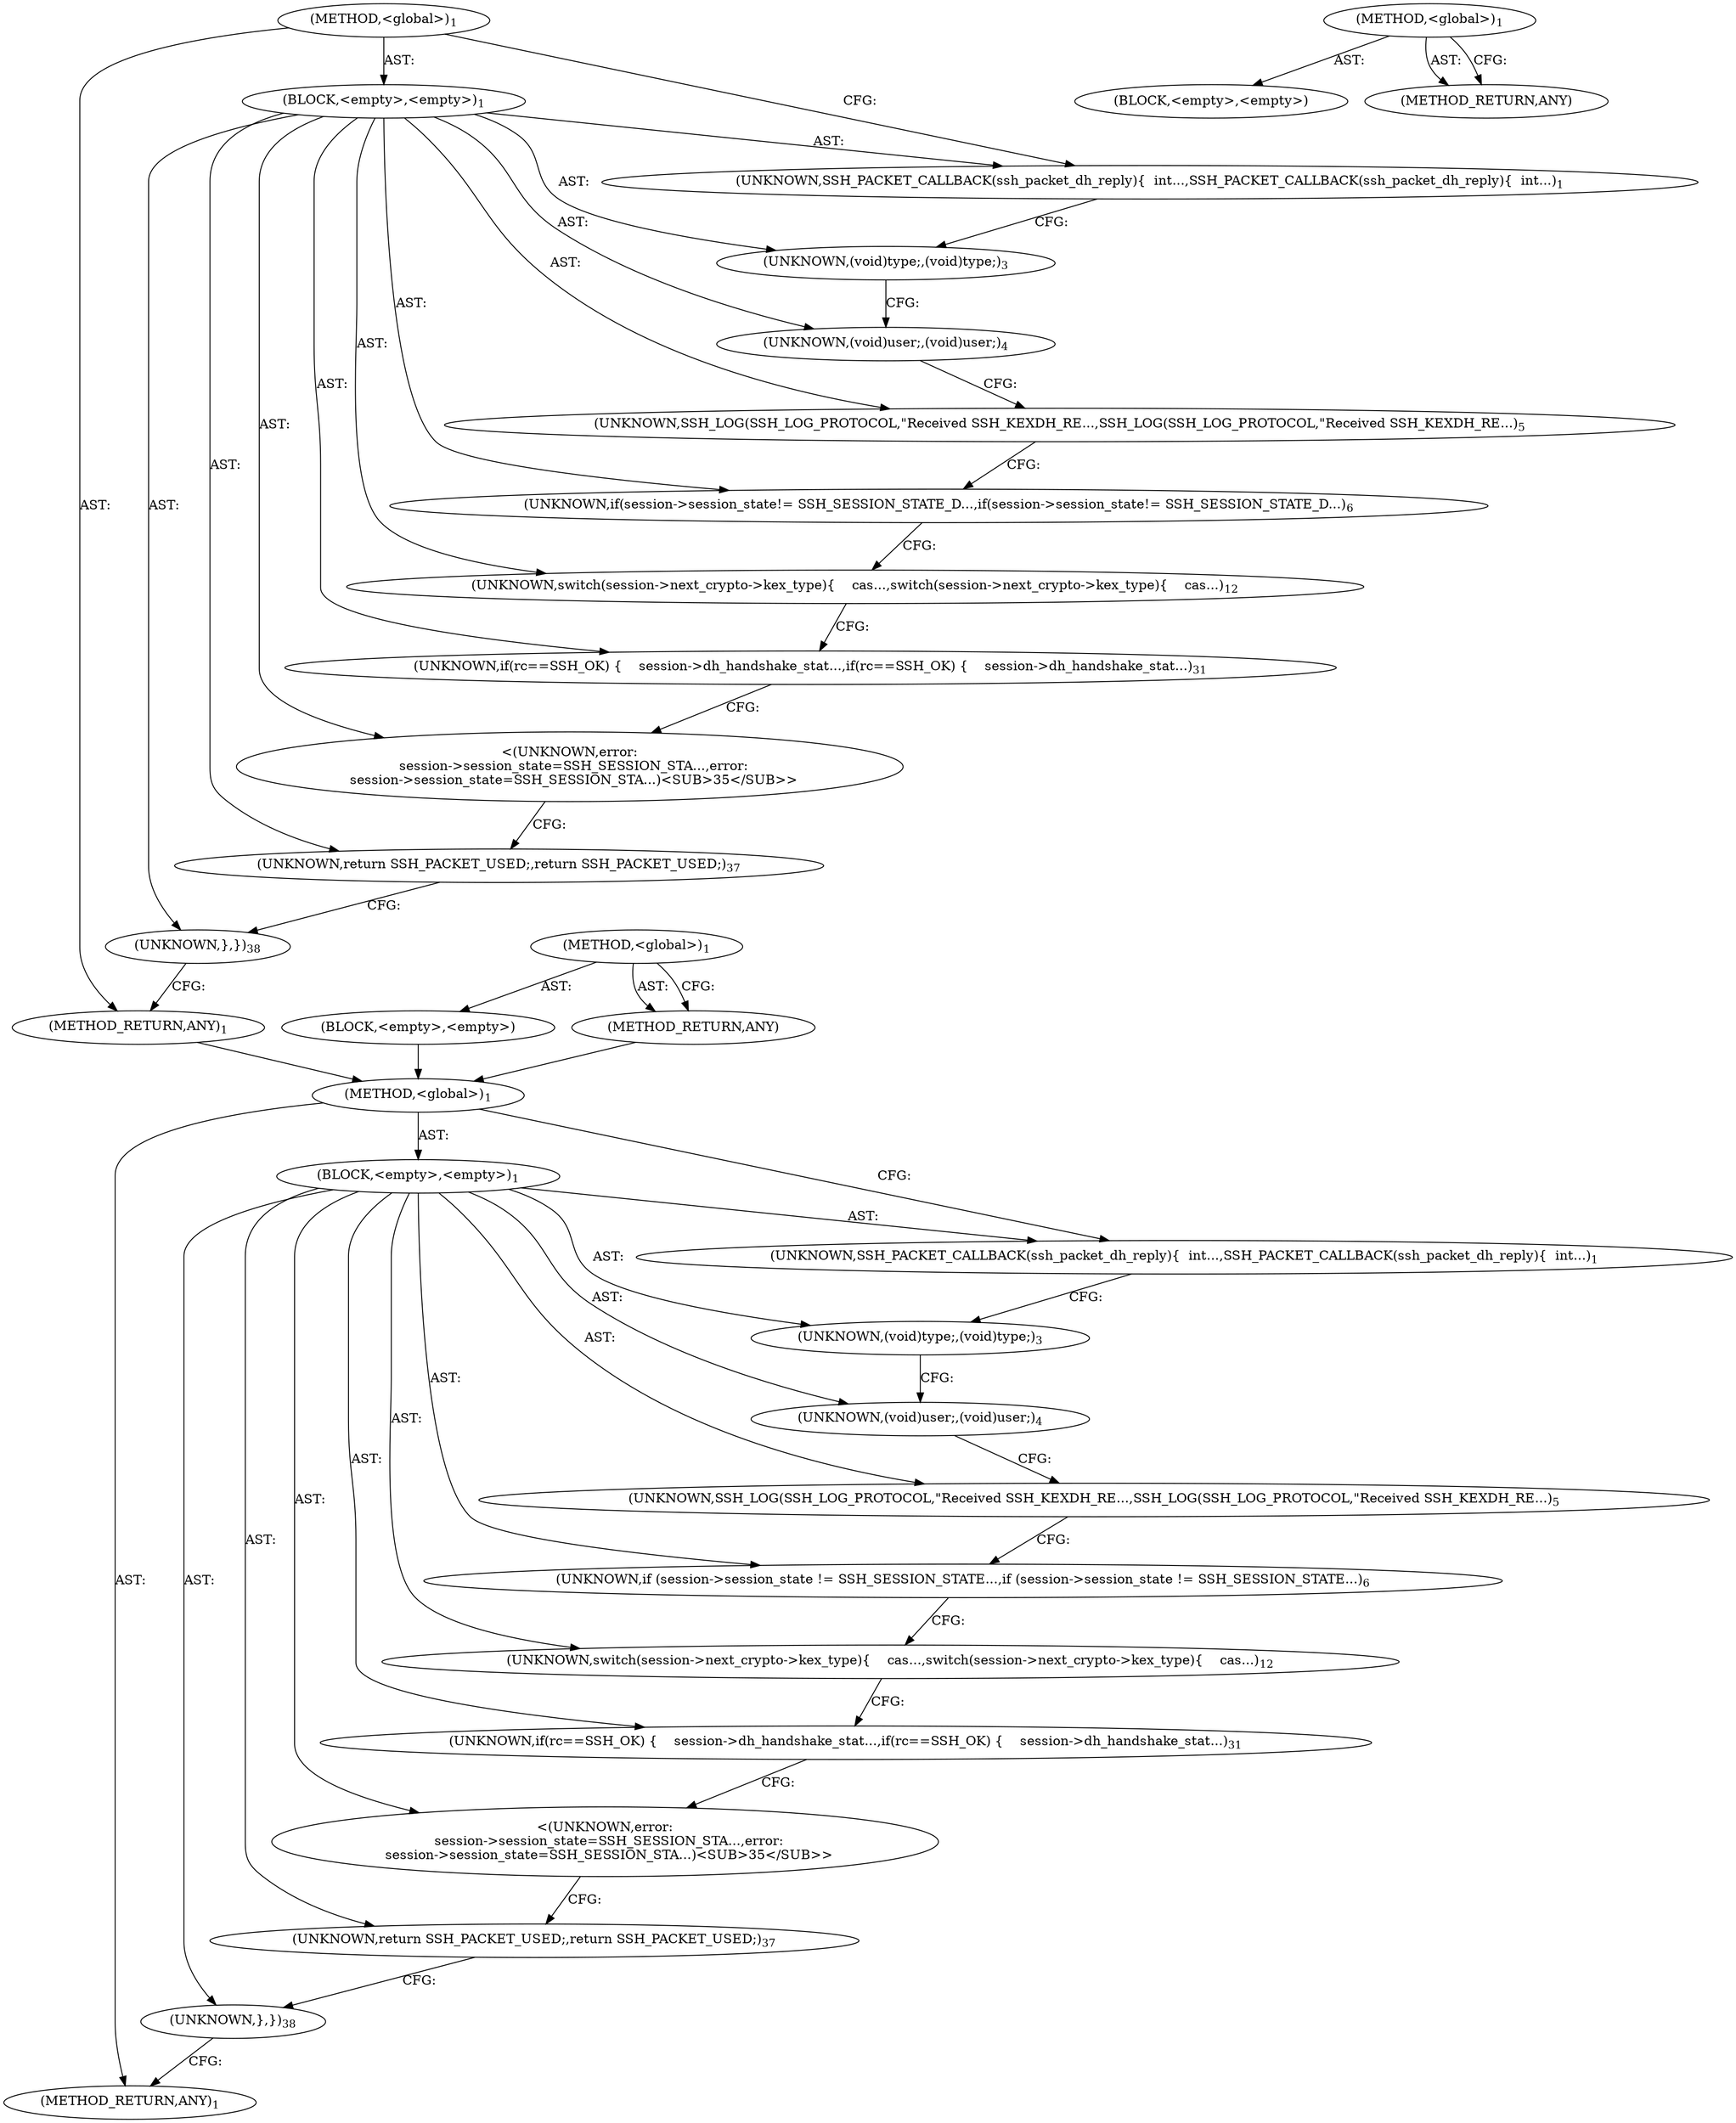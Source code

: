 digraph "&lt;global&gt;" {
vulnerable_6 [label=<(METHOD,&lt;global&gt;)<SUB>1</SUB>>];
vulnerable_7 [label=<(BLOCK,&lt;empty&gt;,&lt;empty&gt;)<SUB>1</SUB>>];
vulnerable_8 [label=<(UNKNOWN,SSH_PACKET_CALLBACK(ssh_packet_dh_reply){
  int...,SSH_PACKET_CALLBACK(ssh_packet_dh_reply){
  int...)<SUB>1</SUB>>];
vulnerable_9 [label=<(UNKNOWN,(void)type;,(void)type;)<SUB>3</SUB>>];
vulnerable_10 [label=<(UNKNOWN,(void)user;,(void)user;)<SUB>4</SUB>>];
vulnerable_11 [label=<(UNKNOWN,SSH_LOG(SSH_LOG_PROTOCOL,&quot;Received SSH_KEXDH_RE...,SSH_LOG(SSH_LOG_PROTOCOL,&quot;Received SSH_KEXDH_RE...)<SUB>5</SUB>>];
vulnerable_12 [label=<(UNKNOWN,if(session-&gt;session_state!= SSH_SESSION_STATE_D...,if(session-&gt;session_state!= SSH_SESSION_STATE_D...)<SUB>6</SUB>>];
vulnerable_13 [label=<(UNKNOWN,switch(session-&gt;next_crypto-&gt;kex_type){
    cas...,switch(session-&gt;next_crypto-&gt;kex_type){
    cas...)<SUB>12</SUB>>];
vulnerable_14 [label=<(UNKNOWN,if(rc==SSH_OK) {
    session-&gt;dh_handshake_stat...,if(rc==SSH_OK) {
    session-&gt;dh_handshake_stat...)<SUB>31</SUB>>];
vulnerable_15 [label="<(UNKNOWN,error:
  session-&gt;session_state=SSH_SESSION_STA...,error:
  session-&gt;session_state=SSH_SESSION_STA...)<SUB>35</SUB>>"];
vulnerable_16 [label=<(UNKNOWN,return SSH_PACKET_USED;,return SSH_PACKET_USED;)<SUB>37</SUB>>];
vulnerable_17 [label=<(UNKNOWN,},})<SUB>38</SUB>>];
vulnerable_18 [label=<(METHOD_RETURN,ANY)<SUB>1</SUB>>];
vulnerable_23 [label=<(METHOD,&lt;global&gt;)<SUB>1</SUB>>];
vulnerable_24 [label=<(BLOCK,&lt;empty&gt;,&lt;empty&gt;)>];
vulnerable_25 [label=<(METHOD_RETURN,ANY)>];
fixed_6 [label=<(METHOD,&lt;global&gt;)<SUB>1</SUB>>];
fixed_7 [label=<(BLOCK,&lt;empty&gt;,&lt;empty&gt;)<SUB>1</SUB>>];
fixed_8 [label=<(UNKNOWN,SSH_PACKET_CALLBACK(ssh_packet_dh_reply){
  int...,SSH_PACKET_CALLBACK(ssh_packet_dh_reply){
  int...)<SUB>1</SUB>>];
fixed_9 [label=<(UNKNOWN,(void)type;,(void)type;)<SUB>3</SUB>>];
fixed_10 [label=<(UNKNOWN,(void)user;,(void)user;)<SUB>4</SUB>>];
fixed_11 [label=<(UNKNOWN,SSH_LOG(SSH_LOG_PROTOCOL,&quot;Received SSH_KEXDH_RE...,SSH_LOG(SSH_LOG_PROTOCOL,&quot;Received SSH_KEXDH_RE...)<SUB>5</SUB>>];
fixed_12 [label=<(UNKNOWN,if (session-&gt;session_state != SSH_SESSION_STATE...,if (session-&gt;session_state != SSH_SESSION_STATE...)<SUB>6</SUB>>];
fixed_13 [label=<(UNKNOWN,switch(session-&gt;next_crypto-&gt;kex_type){
    cas...,switch(session-&gt;next_crypto-&gt;kex_type){
    cas...)<SUB>12</SUB>>];
fixed_14 [label=<(UNKNOWN,if(rc==SSH_OK) {
    session-&gt;dh_handshake_stat...,if(rc==SSH_OK) {
    session-&gt;dh_handshake_stat...)<SUB>31</SUB>>];
fixed_15 [label="<(UNKNOWN,error:
  session-&gt;session_state=SSH_SESSION_STA...,error:
  session-&gt;session_state=SSH_SESSION_STA...)<SUB>35</SUB>>"];
fixed_16 [label=<(UNKNOWN,return SSH_PACKET_USED;,return SSH_PACKET_USED;)<SUB>37</SUB>>];
fixed_17 [label=<(UNKNOWN,},})<SUB>38</SUB>>];
fixed_18 [label=<(METHOD_RETURN,ANY)<SUB>1</SUB>>];
fixed_23 [label=<(METHOD,&lt;global&gt;)<SUB>1</SUB>>];
fixed_24 [label=<(BLOCK,&lt;empty&gt;,&lt;empty&gt;)>];
fixed_25 [label=<(METHOD_RETURN,ANY)>];
vulnerable_6 -> vulnerable_7  [key=0, label="AST: "];
vulnerable_6 -> vulnerable_18  [key=0, label="AST: "];
vulnerable_6 -> vulnerable_8  [key=0, label="CFG: "];
vulnerable_7 -> vulnerable_8  [key=0, label="AST: "];
vulnerable_7 -> vulnerable_9  [key=0, label="AST: "];
vulnerable_7 -> vulnerable_10  [key=0, label="AST: "];
vulnerable_7 -> vulnerable_11  [key=0, label="AST: "];
vulnerable_7 -> vulnerable_12  [key=0, label="AST: "];
vulnerable_7 -> vulnerable_13  [key=0, label="AST: "];
vulnerable_7 -> vulnerable_14  [key=0, label="AST: "];
vulnerable_7 -> vulnerable_15  [key=0, label="AST: "];
vulnerable_7 -> vulnerable_16  [key=0, label="AST: "];
vulnerable_7 -> vulnerable_17  [key=0, label="AST: "];
vulnerable_8 -> vulnerable_9  [key=0, label="CFG: "];
vulnerable_9 -> vulnerable_10  [key=0, label="CFG: "];
vulnerable_10 -> vulnerable_11  [key=0, label="CFG: "];
vulnerable_11 -> vulnerable_12  [key=0, label="CFG: "];
vulnerable_12 -> vulnerable_13  [key=0, label="CFG: "];
vulnerable_13 -> vulnerable_14  [key=0, label="CFG: "];
vulnerable_14 -> vulnerable_15  [key=0, label="CFG: "];
vulnerable_15 -> vulnerable_16  [key=0, label="CFG: "];
vulnerable_16 -> vulnerable_17  [key=0, label="CFG: "];
vulnerable_17 -> vulnerable_18  [key=0, label="CFG: "];
vulnerable_18 -> fixed_6  [key=0];
vulnerable_23 -> vulnerable_24  [key=0, label="AST: "];
vulnerable_23 -> vulnerable_25  [key=0, label="AST: "];
vulnerable_23 -> vulnerable_25  [key=1, label="CFG: "];
vulnerable_24 -> fixed_6  [key=0];
vulnerable_25 -> fixed_6  [key=0];
fixed_6 -> fixed_7  [key=0, label="AST: "];
fixed_6 -> fixed_18  [key=0, label="AST: "];
fixed_6 -> fixed_8  [key=0, label="CFG: "];
fixed_7 -> fixed_8  [key=0, label="AST: "];
fixed_7 -> fixed_9  [key=0, label="AST: "];
fixed_7 -> fixed_10  [key=0, label="AST: "];
fixed_7 -> fixed_11  [key=0, label="AST: "];
fixed_7 -> fixed_12  [key=0, label="AST: "];
fixed_7 -> fixed_13  [key=0, label="AST: "];
fixed_7 -> fixed_14  [key=0, label="AST: "];
fixed_7 -> fixed_15  [key=0, label="AST: "];
fixed_7 -> fixed_16  [key=0, label="AST: "];
fixed_7 -> fixed_17  [key=0, label="AST: "];
fixed_8 -> fixed_9  [key=0, label="CFG: "];
fixed_9 -> fixed_10  [key=0, label="CFG: "];
fixed_10 -> fixed_11  [key=0, label="CFG: "];
fixed_11 -> fixed_12  [key=0, label="CFG: "];
fixed_12 -> fixed_13  [key=0, label="CFG: "];
fixed_13 -> fixed_14  [key=0, label="CFG: "];
fixed_14 -> fixed_15  [key=0, label="CFG: "];
fixed_15 -> fixed_16  [key=0, label="CFG: "];
fixed_16 -> fixed_17  [key=0, label="CFG: "];
fixed_17 -> fixed_18  [key=0, label="CFG: "];
fixed_23 -> fixed_24  [key=0, label="AST: "];
fixed_23 -> fixed_25  [key=0, label="AST: "];
fixed_23 -> fixed_25  [key=1, label="CFG: "];
}
